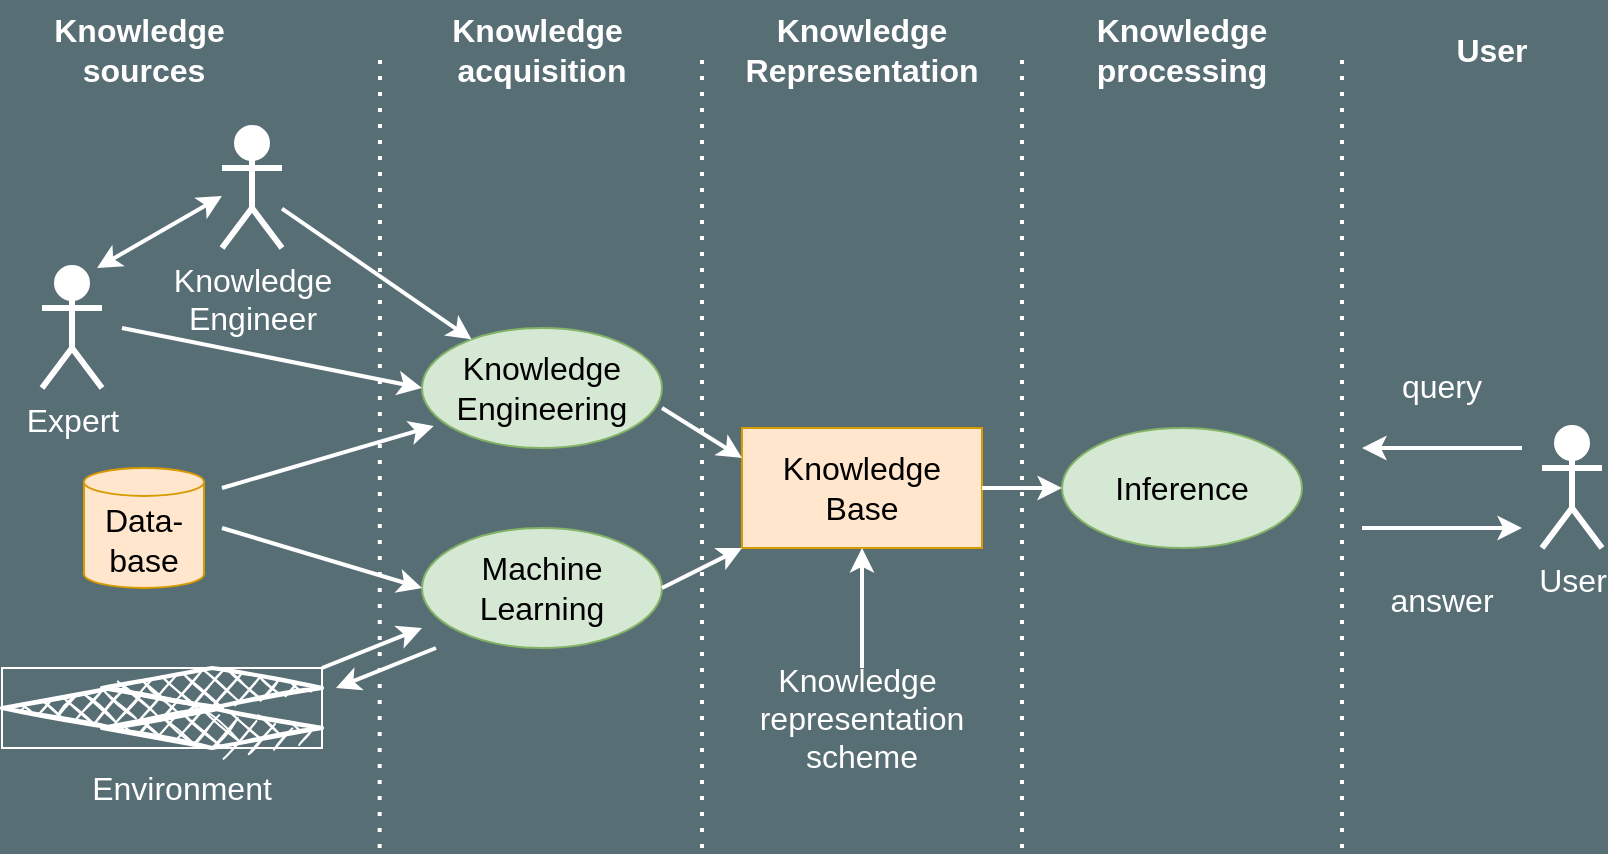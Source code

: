 <mxfile version="20.3.0" type="device"><diagram id="38nWPeRl8PTpSRimZxg2" name="Page-1"><mxGraphModel dx="1422" dy="846" grid="1" gridSize="10" guides="1" tooltips="1" connect="1" arrows="1" fold="1" page="0" pageScale="1" pageWidth="850" pageHeight="1100" background="#586e75" math="0" shadow="0"><root><mxCell id="0"/><mxCell id="1" parent="0"/><mxCell id="R-1pshoqypJXLKnJM3QF-2" value="&lt;font style=&quot;font-size: 16px;&quot;&gt;Data-&lt;br&gt;base&lt;/font&gt;" style="shape=cylinder3;whiteSpace=wrap;html=1;boundedLbl=1;backgroundOutline=1;size=7;fillColor=#ffe6cc;strokeColor=#d79b00;" parent="1" vertex="1"><mxGeometry x="66" y="410" width="60" height="60" as="geometry"/></mxCell><mxCell id="R-1pshoqypJXLKnJM3QF-3" value="&lt;font style=&quot;font-size: 16px;&quot;&gt;Expert&lt;/font&gt;" style="shape=umlActor;verticalLabelPosition=bottom;verticalAlign=top;html=1;outlineConnect=0;strokeWidth=3;fontColor=#FFFFFF;strokeColor=#FFFFFF;" parent="1" vertex="1"><mxGeometry x="45" y="310" width="30" height="60" as="geometry"/></mxCell><mxCell id="R-1pshoqypJXLKnJM3QF-4" value="&lt;font style=&quot;font-size: 16px;&quot;&gt;Knowledge&lt;br&gt;Engineer&lt;/font&gt;" style="shape=umlActor;verticalLabelPosition=bottom;verticalAlign=top;html=1;outlineConnect=0;strokeWidth=3;fontColor=#FFFFFF;strokeColor=#FFFFFF;" parent="1" vertex="1"><mxGeometry x="135" y="240" width="30" height="60" as="geometry"/></mxCell><mxCell id="1sD-f_EWrTDgW8qNLViO-6" value="&lt;font style=&quot;font-size: 16px;&quot;&gt;Knowledge&lt;br&gt;Engineering&lt;/font&gt;" style="ellipse;whiteSpace=wrap;html=1;fillColor=#d5e8d4;strokeColor=#82b366;fontColor=#000000;" parent="1" vertex="1"><mxGeometry x="235" y="340" width="120" height="60" as="geometry"/></mxCell><mxCell id="1sD-f_EWrTDgW8qNLViO-7" value="&lt;font style=&quot;font-size: 16px;&quot;&gt;Machine&lt;br&gt;Learning&lt;/font&gt;" style="ellipse;whiteSpace=wrap;html=1;fillColor=#d5e8d4;strokeColor=#82b366;fontColor=#000000;" parent="1" vertex="1"><mxGeometry x="235" y="440" width="120" height="60" as="geometry"/></mxCell><mxCell id="1sD-f_EWrTDgW8qNLViO-8" value="&lt;font style=&quot;font-size: 16px;&quot;&gt;Knowledge Base&lt;/font&gt;" style="rounded=0;whiteSpace=wrap;html=1;fillColor=#ffe6cc;strokeColor=#d79b00;fontColor=#000000;" parent="1" vertex="1"><mxGeometry x="395" y="390" width="120" height="60" as="geometry"/></mxCell><mxCell id="1sD-f_EWrTDgW8qNLViO-9" value="&lt;font style=&quot;font-size: 16px;&quot;&gt;Inference&lt;/font&gt;" style="ellipse;whiteSpace=wrap;html=1;fillColor=#d5e8d4;strokeColor=#82b366;fontColor=#000000;" parent="1" vertex="1"><mxGeometry x="555" y="390" width="120" height="60" as="geometry"/></mxCell><mxCell id="1sD-f_EWrTDgW8qNLViO-10" value="&lt;font style=&quot;font-size: 16px;&quot;&gt;User&lt;/font&gt;" style="shape=umlActor;verticalLabelPosition=bottom;verticalAlign=top;html=1;outlineConnect=0;strokeWidth=3;strokeColor=#FFFFFF;fontColor=#FFFFFF;" parent="1" vertex="1"><mxGeometry x="795" y="390" width="30" height="60" as="geometry"/></mxCell><mxCell id="1sD-f_EWrTDgW8qNLViO-12" value="&lt;font style=&quot;font-size: 16px;&quot;&gt;Knowledge&amp;nbsp;&lt;br&gt;representation&lt;br&gt;scheme&lt;/font&gt;" style="text;html=1;strokeColor=none;fillColor=none;align=center;verticalAlign=middle;whiteSpace=wrap;rounded=0;strokeWidth=1;fontColor=#FFFFFF;" parent="1" vertex="1"><mxGeometry x="400" y="510" width="110" height="50" as="geometry"/></mxCell><mxCell id="1sD-f_EWrTDgW8qNLViO-14" value="" style="endArrow=none;html=1;rounded=0;strokeWidth=2;startArrow=classic;startFill=1;endFill=0;strokeColor=#FFFFFF;" parent="1" edge="1"><mxGeometry width="50" height="50" relative="1" as="geometry"><mxPoint x="705" y="400" as="sourcePoint"/><mxPoint x="785" y="400" as="targetPoint"/><Array as="points"><mxPoint x="745" y="400"/></Array></mxGeometry></mxCell><mxCell id="1sD-f_EWrTDgW8qNLViO-15" value="" style="endArrow=none;html=1;rounded=0;strokeWidth=2;endFill=0;startArrow=classic;startFill=1;strokeColor=#FFFFFF;" parent="1" edge="1"><mxGeometry width="50" height="50" relative="1" as="geometry"><mxPoint x="785" y="440" as="sourcePoint"/><mxPoint x="705" y="440" as="targetPoint"/></mxGeometry></mxCell><mxCell id="1sD-f_EWrTDgW8qNLViO-16" value="" style="endArrow=none;dashed=1;html=1;dashPattern=1 3;strokeWidth=2;rounded=0;strokeColor=#FFFFFF;" parent="1" edge="1"><mxGeometry width="50" height="50" relative="1" as="geometry"><mxPoint x="213.82" y="600" as="sourcePoint"/><mxPoint x="214" y="200" as="targetPoint"/></mxGeometry></mxCell><mxCell id="1sD-f_EWrTDgW8qNLViO-17" value="" style="endArrow=none;dashed=1;html=1;dashPattern=1 3;strokeWidth=2;rounded=0;strokeColor=#FFFFFF;" parent="1" edge="1"><mxGeometry width="50" height="50" relative="1" as="geometry"><mxPoint x="375" y="600" as="sourcePoint"/><mxPoint x="375" y="200" as="targetPoint"/></mxGeometry></mxCell><mxCell id="1sD-f_EWrTDgW8qNLViO-18" value="" style="endArrow=none;dashed=1;html=1;dashPattern=1 3;strokeWidth=2;rounded=0;strokeColor=#FFFFFF;" parent="1" edge="1"><mxGeometry width="50" height="50" relative="1" as="geometry"><mxPoint x="535" y="600" as="sourcePoint"/><mxPoint x="535" y="200" as="targetPoint"/></mxGeometry></mxCell><mxCell id="1sD-f_EWrTDgW8qNLViO-19" value="" style="endArrow=none;dashed=1;html=1;dashPattern=1 3;strokeWidth=2;rounded=0;strokeColor=#FFFFFF;" parent="1" edge="1"><mxGeometry width="50" height="50" relative="1" as="geometry"><mxPoint x="695" y="600" as="sourcePoint"/><mxPoint x="695" y="200" as="targetPoint"/></mxGeometry></mxCell><mxCell id="1sD-f_EWrTDgW8qNLViO-23" value="" style="group;fontColor=#FFFFFF;strokeColor=#FFFFFF;" parent="1" vertex="1" connectable="0"><mxGeometry x="25" y="510" width="160" height="40" as="geometry"/></mxCell><mxCell id="1sD-f_EWrTDgW8qNLViO-5" value="" style="rhombus;whiteSpace=wrap;html=1;strokeWidth=2;fillWeight=-1;hachureGap=8;fillStyle=cross-hatch;sketch=1;fontColor=#FFFFFF;strokeColor=#FFFFFF;" parent="1sD-f_EWrTDgW8qNLViO-23" vertex="1"><mxGeometry x="50" width="110" height="20" as="geometry"/></mxCell><mxCell id="1sD-f_EWrTDgW8qNLViO-20" value="" style="rhombus;whiteSpace=wrap;html=1;strokeWidth=2;fillWeight=-1;hachureGap=8;fillStyle=cross-hatch;sketch=1;fontColor=#FFFFFF;strokeColor=#FFFFFF;" parent="1sD-f_EWrTDgW8qNLViO-23" vertex="1"><mxGeometry y="10" width="110" height="20" as="geometry"/></mxCell><mxCell id="1sD-f_EWrTDgW8qNLViO-21" value="" style="rhombus;whiteSpace=wrap;html=1;strokeWidth=2;fillWeight=-1;hachureGap=8;fillStyle=cross-hatch;sketch=1;fontColor=#FFFFFF;strokeColor=#FFFFFF;" parent="1sD-f_EWrTDgW8qNLViO-23" vertex="1"><mxGeometry x="50" y="20" width="110" height="20" as="geometry"/></mxCell><mxCell id="1sD-f_EWrTDgW8qNLViO-24" value="" style="endArrow=classic;html=1;rounded=0;exitX=0.5;exitY=0;exitDx=0;exitDy=0;entryX=0.5;entryY=1;entryDx=0;entryDy=0;strokeWidth=2;strokeColor=#FFFFFF;" parent="1" source="1sD-f_EWrTDgW8qNLViO-12" target="1sD-f_EWrTDgW8qNLViO-8" edge="1"><mxGeometry width="50" height="50" relative="1" as="geometry"><mxPoint x="265" y="400" as="sourcePoint"/><mxPoint x="315" y="350" as="targetPoint"/></mxGeometry></mxCell><mxCell id="1sD-f_EWrTDgW8qNLViO-26" value="&lt;font style=&quot;font-size: 16px;&quot;&gt;Environment&lt;/font&gt;" style="text;html=1;align=center;verticalAlign=middle;whiteSpace=wrap;rounded=0;strokeWidth=1;fontColor=#FFFFFF;strokeColor=none;" parent="1" vertex="1"><mxGeometry x="85" y="555" width="60" height="30" as="geometry"/></mxCell><mxCell id="1sD-f_EWrTDgW8qNLViO-27" value="" style="endArrow=classic;startArrow=classic;html=1;rounded=0;strokeWidth=2;exitX=0.75;exitY=0.1;exitDx=0;exitDy=0;exitPerimeter=0;fontColor=#FFFFFF;strokeColor=#FFFFFF;" parent="1" edge="1"><mxGeometry width="50" height="50" relative="1" as="geometry"><mxPoint x="72.5" y="310.0" as="sourcePoint"/><mxPoint x="135" y="274" as="targetPoint"/></mxGeometry></mxCell><mxCell id="1sD-f_EWrTDgW8qNLViO-28" value="" style="endArrow=classic;html=1;rounded=0;strokeWidth=2;entryX=0;entryY=0.5;entryDx=0;entryDy=0;fontColor=#FFFFFF;strokeColor=#FFFFFF;" parent="1" target="1sD-f_EWrTDgW8qNLViO-6" edge="1"><mxGeometry width="50" height="50" relative="1" as="geometry"><mxPoint x="85" y="340" as="sourcePoint"/><mxPoint x="465" y="340" as="targetPoint"/></mxGeometry></mxCell><mxCell id="1sD-f_EWrTDgW8qNLViO-29" value="" style="endArrow=classic;html=1;rounded=0;strokeWidth=2;fontColor=#FFFFFF;strokeColor=#FFFFFF;" parent="1" source="R-1pshoqypJXLKnJM3QF-4" target="1sD-f_EWrTDgW8qNLViO-6" edge="1"><mxGeometry width="50" height="50" relative="1" as="geometry"><mxPoint x="415" y="390" as="sourcePoint"/><mxPoint x="465" y="340" as="targetPoint"/></mxGeometry></mxCell><mxCell id="1sD-f_EWrTDgW8qNLViO-30" value="" style="endArrow=classic;html=1;rounded=0;strokeWidth=2;entryX=0.049;entryY=0.816;entryDx=0;entryDy=0;entryPerimeter=0;fontColor=#FFFFFF;strokeColor=#FFFFFF;" parent="1" target="1sD-f_EWrTDgW8qNLViO-6" edge="1"><mxGeometry width="50" height="50" relative="1" as="geometry"><mxPoint x="135" y="420" as="sourcePoint"/><mxPoint x="235" y="390" as="targetPoint"/></mxGeometry></mxCell><mxCell id="1sD-f_EWrTDgW8qNLViO-31" value="" style="endArrow=classic;html=1;rounded=0;strokeWidth=2;fontColor=#FFFFFF;strokeColor=#FFFFFF;" parent="1" edge="1"><mxGeometry width="50" height="50" relative="1" as="geometry"><mxPoint x="135" y="440" as="sourcePoint"/><mxPoint x="235" y="470" as="targetPoint"/></mxGeometry></mxCell><mxCell id="1sD-f_EWrTDgW8qNLViO-32" value="" style="endArrow=classic;html=1;rounded=0;strokeWidth=2;fontColor=#FFFFFF;strokeColor=#FFFFFF;" parent="1" edge="1"><mxGeometry width="50" height="50" relative="1" as="geometry"><mxPoint x="185" y="510" as="sourcePoint"/><mxPoint x="235" y="490" as="targetPoint"/></mxGeometry></mxCell><mxCell id="1sD-f_EWrTDgW8qNLViO-35" value="" style="endArrow=none;html=1;rounded=0;strokeWidth=2;startArrow=classic;startFill=1;endFill=0;fontColor=#FFFFFF;strokeColor=#FFFFFF;" parent="1" edge="1"><mxGeometry width="50" height="50" relative="1" as="geometry"><mxPoint x="192" y="520" as="sourcePoint"/><mxPoint x="242" y="500" as="targetPoint"/></mxGeometry></mxCell><mxCell id="1sD-f_EWrTDgW8qNLViO-36" value="" style="endArrow=classic;html=1;rounded=0;strokeWidth=2;entryX=0;entryY=0.25;entryDx=0;entryDy=0;fontColor=#FFFFFF;strokeColor=#FFFFFF;" parent="1" target="1sD-f_EWrTDgW8qNLViO-8" edge="1"><mxGeometry width="50" height="50" relative="1" as="geometry"><mxPoint x="355" y="380" as="sourcePoint"/><mxPoint x="425" y="410" as="targetPoint"/></mxGeometry></mxCell><mxCell id="1sD-f_EWrTDgW8qNLViO-37" value="" style="endArrow=classic;html=1;rounded=0;strokeWidth=2;exitX=1;exitY=0.5;exitDx=0;exitDy=0;entryX=0;entryY=1;entryDx=0;entryDy=0;fontColor=#FFFFFF;strokeColor=#FFFFFF;" parent="1" source="1sD-f_EWrTDgW8qNLViO-7" target="1sD-f_EWrTDgW8qNLViO-8" edge="1"><mxGeometry width="50" height="50" relative="1" as="geometry"><mxPoint x="365" y="390" as="sourcePoint"/><mxPoint x="385" y="440" as="targetPoint"/></mxGeometry></mxCell><mxCell id="1sD-f_EWrTDgW8qNLViO-38" value="" style="endArrow=classic;html=1;rounded=0;strokeWidth=2;entryX=0;entryY=0.5;entryDx=0;entryDy=0;exitX=1;exitY=0.5;exitDx=0;exitDy=0;fontColor=#FFFFFF;strokeColor=#FFFFFF;" parent="1" source="1sD-f_EWrTDgW8qNLViO-8" target="1sD-f_EWrTDgW8qNLViO-9" edge="1"><mxGeometry width="50" height="50" relative="1" as="geometry"><mxPoint x="365" y="390" as="sourcePoint"/><mxPoint x="405" y="415" as="targetPoint"/></mxGeometry></mxCell><mxCell id="1sD-f_EWrTDgW8qNLViO-39" value="Knowledge&amp;nbsp;&lt;br style=&quot;font-size: 16px;&quot;&gt;sources" style="text;html=1;align=center;verticalAlign=middle;whiteSpace=wrap;rounded=0;strokeWidth=1;fontStyle=1;fontColor=#FFFFFF;fontSize=16;" parent="1" vertex="1"><mxGeometry x="41" y="176" width="110" height="50" as="geometry"/></mxCell><mxCell id="1sD-f_EWrTDgW8qNLViO-40" value="Knowledge&amp;nbsp;&lt;br style=&quot;font-size: 16px;&quot;&gt;acquisition" style="text;html=1;align=center;verticalAlign=middle;whiteSpace=wrap;rounded=0;strokeWidth=1;fontStyle=1;fontColor=#FFFFFF;fontSize=16;" parent="1" vertex="1"><mxGeometry x="240" y="176" width="110" height="50" as="geometry"/></mxCell><mxCell id="1sD-f_EWrTDgW8qNLViO-41" value="Knowledge&lt;br&gt;Representation" style="text;html=1;align=center;verticalAlign=middle;whiteSpace=wrap;rounded=0;strokeWidth=1;fontStyle=1;fontColor=#FFFFFF;fontSize=16;" parent="1" vertex="1"><mxGeometry x="400" y="176" width="110" height="50" as="geometry"/></mxCell><mxCell id="1sD-f_EWrTDgW8qNLViO-42" value="Knowledge&lt;br style=&quot;font-size: 16px;&quot;&gt;processing" style="text;html=1;align=center;verticalAlign=middle;whiteSpace=wrap;rounded=0;strokeWidth=1;fontStyle=1;fontColor=#FFFFFF;fontSize=16;" parent="1" vertex="1"><mxGeometry x="560" y="176" width="110" height="50" as="geometry"/></mxCell><mxCell id="1sD-f_EWrTDgW8qNLViO-43" value="User" style="text;html=1;align=center;verticalAlign=middle;whiteSpace=wrap;rounded=0;strokeWidth=1;fontStyle=1;fontColor=#FFFFFF;fontSize=16;" parent="1" vertex="1"><mxGeometry x="715" y="176" width="110" height="50" as="geometry"/></mxCell><mxCell id="1sD-f_EWrTDgW8qNLViO-44" value="&lt;font style=&quot;font-size: 16px;&quot;&gt;query&lt;/font&gt;" style="text;html=1;strokeColor=none;fillColor=none;align=center;verticalAlign=middle;whiteSpace=wrap;rounded=0;strokeWidth=1;fontColor=#FFFFFF;" parent="1" vertex="1"><mxGeometry x="715" y="354" width="60" height="30" as="geometry"/></mxCell><mxCell id="1sD-f_EWrTDgW8qNLViO-45" value="&lt;font style=&quot;font-size: 16px;&quot;&gt;answer&lt;/font&gt;" style="text;html=1;strokeColor=none;fillColor=none;align=center;verticalAlign=middle;whiteSpace=wrap;rounded=0;strokeWidth=1;fontColor=#FFFFFF;" parent="1" vertex="1"><mxGeometry x="715" y="461" width="60" height="30" as="geometry"/></mxCell><mxCell id="1sD-f_EWrTDgW8qNLViO-48" style="edgeStyle=orthogonalEdgeStyle;rounded=0;orthogonalLoop=1;jettySize=auto;html=1;exitX=0.5;exitY=1;exitDx=0;exitDy=0;strokeWidth=2;startArrow=classic;startFill=1;endArrow=none;endFill=0;fontColor=#FFFFFF;" parent="1" source="1sD-f_EWrTDgW8qNLViO-43" target="1sD-f_EWrTDgW8qNLViO-43" edge="1"><mxGeometry relative="1" as="geometry"/></mxCell></root></mxGraphModel></diagram></mxfile>